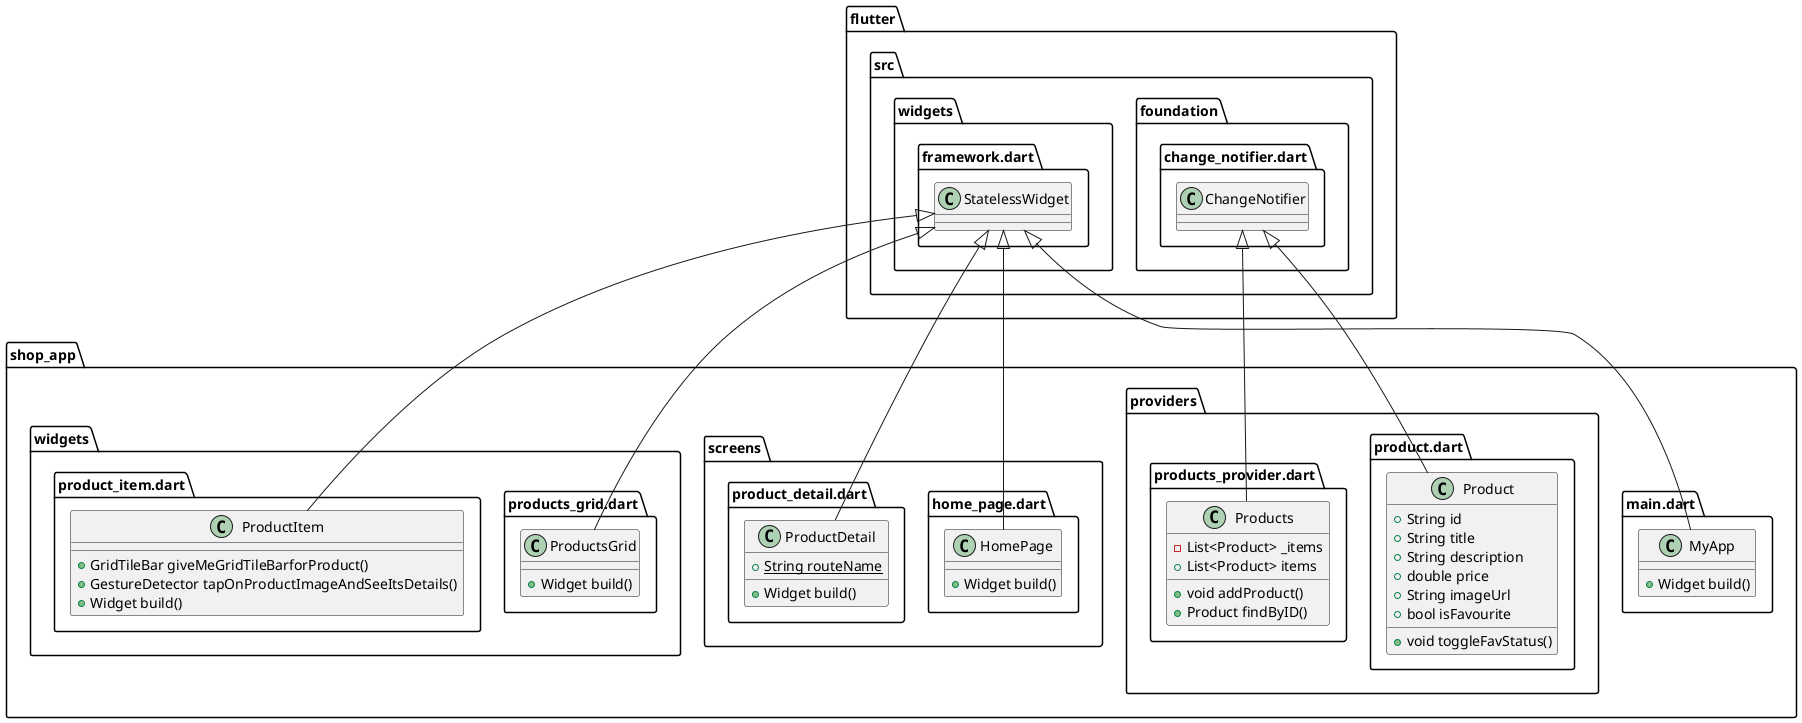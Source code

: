 @startuml uml
set namespaceSeparator ::

class "shop_app::main.dart::MyApp" {
  +Widget build()
}

"flutter::src::widgets::framework.dart::StatelessWidget" <|-- "shop_app::main.dart::MyApp"

class "shop_app::providers::product.dart::Product" {
  +String id
  +String title
  +String description
  +double price
  +String imageUrl
  +bool isFavourite
  +void toggleFavStatus()
}

"flutter::src::foundation::change_notifier.dart::ChangeNotifier" <|-- "shop_app::providers::product.dart::Product"

class "shop_app::providers::products_provider.dart::Products" {
  -List<Product> _items
  +List<Product> items
  +void addProduct()
  +Product findByID()
}

"flutter::src::foundation::change_notifier.dart::ChangeNotifier" <|-- "shop_app::providers::products_provider.dart::Products"

class "shop_app::screens::home_page.dart::HomePage" {
  +Widget build()
}

"flutter::src::widgets::framework.dart::StatelessWidget" <|-- "shop_app::screens::home_page.dart::HomePage"

class "shop_app::screens::product_detail.dart::ProductDetail" {
  {static} +String routeName
  +Widget build()
}

"flutter::src::widgets::framework.dart::StatelessWidget" <|-- "shop_app::screens::product_detail.dart::ProductDetail"

class "shop_app::widgets::products_grid.dart::ProductsGrid" {
  +Widget build()
}

"flutter::src::widgets::framework.dart::StatelessWidget" <|-- "shop_app::widgets::products_grid.dart::ProductsGrid"

class "shop_app::widgets::product_item.dart::ProductItem" {
  +GridTileBar giveMeGridTileBarforProduct()
  +GestureDetector tapOnProductImageAndSeeItsDetails()
  +Widget build()
}

"flutter::src::widgets::framework.dart::StatelessWidget" <|-- "shop_app::widgets::product_item.dart::ProductItem"


@enduml